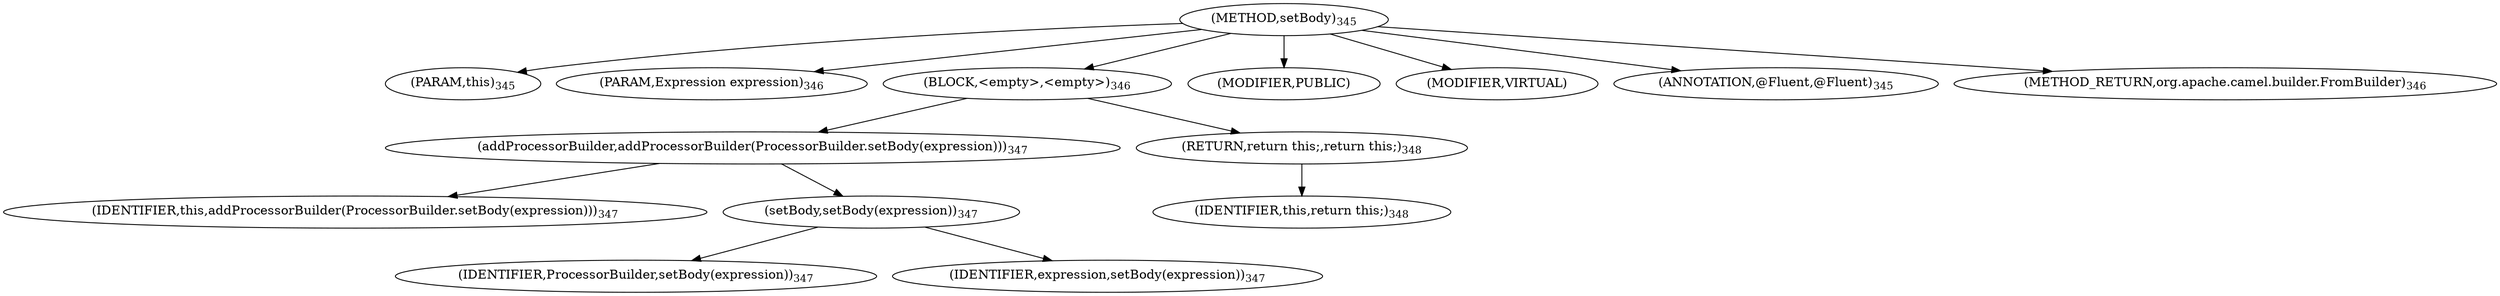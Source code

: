 digraph "setBody" {  
"748" [label = <(METHOD,setBody)<SUB>345</SUB>> ]
"105" [label = <(PARAM,this)<SUB>345</SUB>> ]
"749" [label = <(PARAM,Expression expression)<SUB>346</SUB>> ]
"750" [label = <(BLOCK,&lt;empty&gt;,&lt;empty&gt;)<SUB>346</SUB>> ]
"751" [label = <(addProcessorBuilder,addProcessorBuilder(ProcessorBuilder.setBody(expression)))<SUB>347</SUB>> ]
"104" [label = <(IDENTIFIER,this,addProcessorBuilder(ProcessorBuilder.setBody(expression)))<SUB>347</SUB>> ]
"752" [label = <(setBody,setBody(expression))<SUB>347</SUB>> ]
"753" [label = <(IDENTIFIER,ProcessorBuilder,setBody(expression))<SUB>347</SUB>> ]
"754" [label = <(IDENTIFIER,expression,setBody(expression))<SUB>347</SUB>> ]
"755" [label = <(RETURN,return this;,return this;)<SUB>348</SUB>> ]
"106" [label = <(IDENTIFIER,this,return this;)<SUB>348</SUB>> ]
"756" [label = <(MODIFIER,PUBLIC)> ]
"757" [label = <(MODIFIER,VIRTUAL)> ]
"758" [label = <(ANNOTATION,@Fluent,@Fluent)<SUB>345</SUB>> ]
"759" [label = <(METHOD_RETURN,org.apache.camel.builder.FromBuilder)<SUB>346</SUB>> ]
  "748" -> "105" 
  "748" -> "749" 
  "748" -> "750" 
  "748" -> "756" 
  "748" -> "757" 
  "748" -> "758" 
  "748" -> "759" 
  "750" -> "751" 
  "750" -> "755" 
  "751" -> "104" 
  "751" -> "752" 
  "752" -> "753" 
  "752" -> "754" 
  "755" -> "106" 
}
